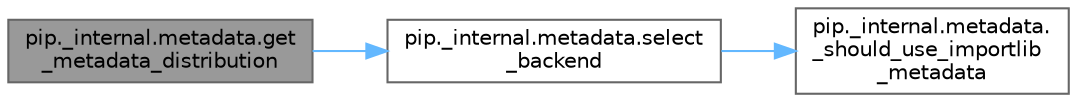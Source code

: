 digraph "pip._internal.metadata.get_metadata_distribution"
{
 // LATEX_PDF_SIZE
  bgcolor="transparent";
  edge [fontname=Helvetica,fontsize=10,labelfontname=Helvetica,labelfontsize=10];
  node [fontname=Helvetica,fontsize=10,shape=box,height=0.2,width=0.4];
  rankdir="LR";
  Node1 [id="Node000001",label="pip._internal.metadata.get\l_metadata_distribution",height=0.2,width=0.4,color="gray40", fillcolor="grey60", style="filled", fontcolor="black",tooltip=" "];
  Node1 -> Node2 [id="edge1_Node000001_Node000002",color="steelblue1",style="solid",tooltip=" "];
  Node2 [id="Node000002",label="pip._internal.metadata.select\l_backend",height=0.2,width=0.4,color="grey40", fillcolor="white", style="filled",URL="$namespacepip_1_1__internal_1_1metadata.html#a88e0921ded5bdbcd8601757542d99e63",tooltip=" "];
  Node2 -> Node3 [id="edge2_Node000002_Node000003",color="steelblue1",style="solid",tooltip=" "];
  Node3 [id="Node000003",label="pip._internal.metadata.\l_should_use_importlib\l_metadata",height=0.2,width=0.4,color="grey40", fillcolor="white", style="filled",URL="$namespacepip_1_1__internal_1_1metadata.html#a865ea01361351880f07f551e562d2166",tooltip=" "];
}
